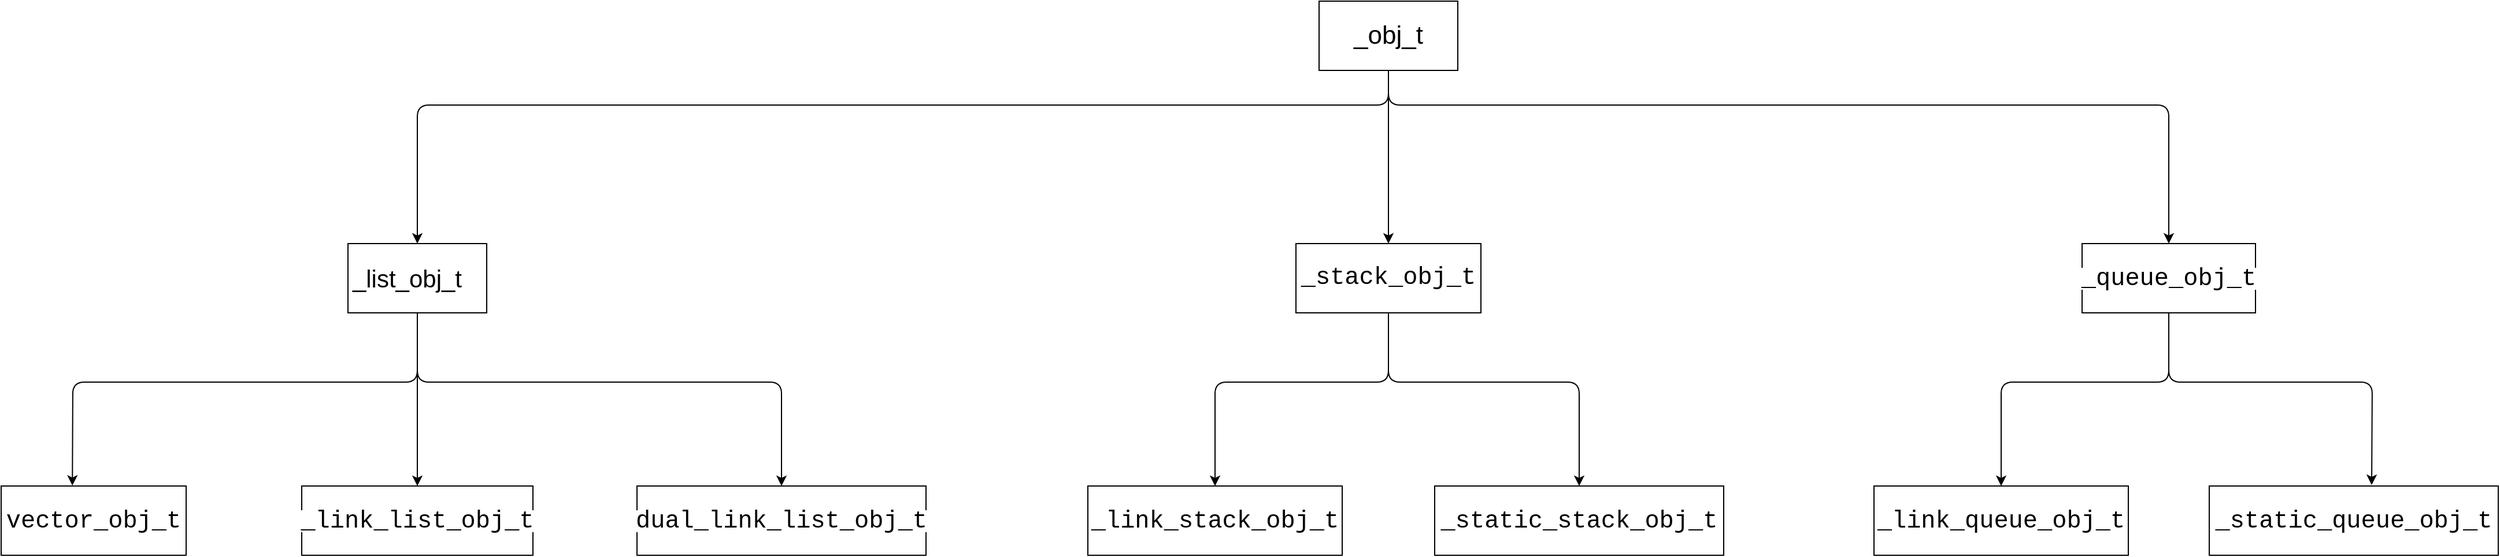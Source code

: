 <mxfile>
    <diagram id="buul0vmeyQdewZTMQNOj" name="第 1 页">
        <mxGraphModel dx="3300" dy="1150" grid="1" gridSize="10" guides="1" tooltips="1" connect="1" arrows="1" fold="1" page="1" pageScale="1" pageWidth="827" pageHeight="1169" math="0" shadow="0">
            <root>
                <mxCell id="0"/>
                <mxCell id="1" parent="0"/>
                <mxCell id="15" style="edgeStyle=none;html=1;exitX=0.5;exitY=1;exitDx=0;exitDy=0;entryX=0.5;entryY=0;entryDx=0;entryDy=0;fontSize=21;fontColor=#000000;" edge="1" parent="1" source="2" target="4">
                    <mxGeometry relative="1" as="geometry"/>
                </mxCell>
                <mxCell id="18" style="edgeStyle=none;html=1;exitX=0.5;exitY=1;exitDx=0;exitDy=0;entryX=0.5;entryY=0;entryDx=0;entryDy=0;fontSize=21;fontColor=#000000;" edge="1" parent="1" source="2" target="3">
                    <mxGeometry relative="1" as="geometry">
                        <Array as="points">
                            <mxPoint x="440" y="120"/>
                            <mxPoint x="-400" y="120"/>
                        </Array>
                    </mxGeometry>
                </mxCell>
                <mxCell id="22" style="edgeStyle=none;html=1;exitX=0.5;exitY=1;exitDx=0;exitDy=0;entryX=0.5;entryY=0;entryDx=0;entryDy=0;fontSize=21;fontColor=#000000;" edge="1" parent="1" source="2" target="5">
                    <mxGeometry relative="1" as="geometry">
                        <Array as="points">
                            <mxPoint x="440" y="120"/>
                            <mxPoint x="1115" y="120"/>
                        </Array>
                    </mxGeometry>
                </mxCell>
                <mxCell id="2" value="&lt;span style=&quot;font-size: 22px&quot;&gt;_obj_t&lt;/span&gt;" style="whiteSpace=wrap;html=1;" vertex="1" parent="1">
                    <mxGeometry x="380" y="30" width="120" height="60" as="geometry"/>
                </mxCell>
                <mxCell id="19" style="edgeStyle=none;html=1;exitX=0.5;exitY=1;exitDx=0;exitDy=0;entryX=0.5;entryY=0;entryDx=0;entryDy=0;fontSize=21;fontColor=#000000;" edge="1" parent="1" source="3" target="7">
                    <mxGeometry relative="1" as="geometry"/>
                </mxCell>
                <mxCell id="20" style="edgeStyle=none;html=1;exitX=0.5;exitY=1;exitDx=0;exitDy=0;entryX=0.5;entryY=0;entryDx=0;entryDy=0;fontSize=21;fontColor=#000000;" edge="1" parent="1" source="3" target="8">
                    <mxGeometry relative="1" as="geometry">
                        <Array as="points">
                            <mxPoint x="-400" y="360"/>
                            <mxPoint x="-85" y="360"/>
                        </Array>
                    </mxGeometry>
                </mxCell>
                <mxCell id="21" style="edgeStyle=none;html=1;exitX=0.5;exitY=1;exitDx=0;exitDy=0;entryX=0.385;entryY=-0.006;entryDx=0;entryDy=0;entryPerimeter=0;fontSize=21;fontColor=#000000;" edge="1" parent="1" source="3" target="6">
                    <mxGeometry relative="1" as="geometry">
                        <Array as="points">
                            <mxPoint x="-400" y="360"/>
                            <mxPoint x="-698" y="360"/>
                        </Array>
                    </mxGeometry>
                </mxCell>
                <mxCell id="3" value="&lt;span style=&quot;font-size: 21px&quot;&gt;_list_obj_t&amp;nbsp; &amp;nbsp;&lt;/span&gt;" style="whiteSpace=wrap;html=1;" vertex="1" parent="1">
                    <mxGeometry x="-460" y="240" width="120" height="60" as="geometry"/>
                </mxCell>
                <mxCell id="16" style="edgeStyle=none;html=1;exitX=0.5;exitY=1;exitDx=0;exitDy=0;entryX=0.5;entryY=0;entryDx=0;entryDy=0;fontSize=21;fontColor=#000000;" edge="1" parent="1" source="4" target="9">
                    <mxGeometry relative="1" as="geometry">
                        <Array as="points">
                            <mxPoint x="440" y="360"/>
                            <mxPoint x="290" y="360"/>
                        </Array>
                    </mxGeometry>
                </mxCell>
                <mxCell id="17" style="edgeStyle=none;html=1;exitX=0.5;exitY=1;exitDx=0;exitDy=0;entryX=0.5;entryY=0;entryDx=0;entryDy=0;fontSize=21;fontColor=#000000;" edge="1" parent="1" source="4" target="12">
                    <mxGeometry relative="1" as="geometry">
                        <Array as="points">
                            <mxPoint x="440" y="360"/>
                            <mxPoint x="605" y="360"/>
                        </Array>
                    </mxGeometry>
                </mxCell>
                <mxCell id="4" value="&lt;div style=&quot;background-color: rgb(255 , 255 , 255) ; font-family: &amp;#34;consolas&amp;#34; , &amp;#34;courier new&amp;#34; , monospace ; line-height: 19px&quot;&gt;&lt;font style=&quot;font-size: 21px&quot;&gt;_stack_obj_t&lt;/font&gt;&lt;/div&gt;" style="whiteSpace=wrap;html=1;" vertex="1" parent="1">
                    <mxGeometry x="360" y="240" width="160" height="60" as="geometry"/>
                </mxCell>
                <mxCell id="23" style="edgeStyle=none;html=1;exitX=0.5;exitY=1;exitDx=0;exitDy=0;entryX=0.5;entryY=0;entryDx=0;entryDy=0;fontSize=21;fontColor=#000000;" edge="1" parent="1" source="5" target="13">
                    <mxGeometry relative="1" as="geometry">
                        <Array as="points">
                            <mxPoint x="1115" y="360"/>
                            <mxPoint x="970" y="360"/>
                        </Array>
                    </mxGeometry>
                </mxCell>
                <mxCell id="24" style="edgeStyle=none;html=1;exitX=0.5;exitY=1;exitDx=0;exitDy=0;entryX=0.562;entryY=-0.015;entryDx=0;entryDy=0;entryPerimeter=0;fontSize=21;fontColor=#000000;" edge="1" parent="1" source="5" target="14">
                    <mxGeometry relative="1" as="geometry">
                        <Array as="points">
                            <mxPoint x="1115" y="360"/>
                            <mxPoint x="1291" y="360"/>
                        </Array>
                    </mxGeometry>
                </mxCell>
                <mxCell id="5" value="&lt;div style=&quot;background-color: rgb(255 , 255 , 255) ; font-family: &amp;#34;consolas&amp;#34; , &amp;#34;courier new&amp;#34; , monospace ; line-height: 19px&quot;&gt;&lt;font style=&quot;font-size: 21px&quot;&gt;_queue_obj_t&lt;/font&gt;&lt;/div&gt;" style="whiteSpace=wrap;html=1;fontSize=21;fontColor=#000000;" vertex="1" parent="1">
                    <mxGeometry x="1040" y="240" width="150" height="60" as="geometry"/>
                </mxCell>
                <mxCell id="6" value="&lt;div style=&quot;background-color: rgb(255 , 255 , 255) ; font-family: &amp;#34;consolas&amp;#34; , &amp;#34;courier new&amp;#34; , monospace ; line-height: 19px&quot;&gt;&lt;font style=&quot;font-size: 21px&quot;&gt;vector_obj_t&lt;/font&gt;&lt;/div&gt;" style="whiteSpace=wrap;html=1;fontSize=21;fontColor=#000000;" vertex="1" parent="1">
                    <mxGeometry x="-760" y="450" width="160" height="60" as="geometry"/>
                </mxCell>
                <mxCell id="7" value="&lt;div style=&quot;background-color: rgb(255 , 255 , 255) ; font-family: &amp;#34;consolas&amp;#34; , &amp;#34;courier new&amp;#34; , monospace ; line-height: 19px&quot;&gt;&lt;font style=&quot;font-size: 21px&quot;&gt;_link_list_obj_t&lt;/font&gt;&lt;/div&gt;" style="whiteSpace=wrap;html=1;fontSize=21;fontColor=#000000;" vertex="1" parent="1">
                    <mxGeometry x="-500" y="450" width="200" height="60" as="geometry"/>
                </mxCell>
                <mxCell id="8" value="&lt;div style=&quot;background-color: rgb(255 , 255 , 255) ; font-family: &amp;#34;consolas&amp;#34; , &amp;#34;courier new&amp;#34; , monospace ; line-height: 19px&quot;&gt;&lt;font style=&quot;font-size: 21px&quot;&gt;dual_link_list_obj_t&lt;/font&gt;&lt;/div&gt;" style="whiteSpace=wrap;html=1;fontSize=21;fontColor=#000000;" vertex="1" parent="1">
                    <mxGeometry x="-210" y="450" width="250" height="60" as="geometry"/>
                </mxCell>
                <mxCell id="9" value="&lt;div style=&quot;background-color: rgb(255 , 255 , 255) ; font-family: &amp;#34;consolas&amp;#34; , &amp;#34;courier new&amp;#34; , monospace ; line-height: 19px&quot;&gt;&lt;font style=&quot;font-size: 21px&quot;&gt;_link_stack_obj_t&lt;/font&gt;&lt;/div&gt;" style="whiteSpace=wrap;html=1;fontSize=21;fontColor=#000000;strokeColor=#000000;" vertex="1" parent="1">
                    <mxGeometry x="180" y="450" width="220" height="60" as="geometry"/>
                </mxCell>
                <mxCell id="12" value="&lt;div style=&quot;background-color: rgb(255 , 255 , 255) ; font-family: &amp;#34;consolas&amp;#34; , &amp;#34;courier new&amp;#34; , monospace ; line-height: 19px&quot;&gt;&lt;font style=&quot;font-size: 21px&quot;&gt;_static_stack_obj_t&lt;/font&gt;&lt;/div&gt;" style="whiteSpace=wrap;html=1;fontSize=21;fontColor=#000000;" vertex="1" parent="1">
                    <mxGeometry x="480" y="450" width="250" height="60" as="geometry"/>
                </mxCell>
                <mxCell id="13" value="&lt;div style=&quot;background-color: rgb(255 , 255 , 255) ; font-family: &amp;#34;consolas&amp;#34; , &amp;#34;courier new&amp;#34; , monospace ; line-height: 19px&quot;&gt;&lt;font style=&quot;font-size: 21px&quot;&gt;_link_queue_obj_t&lt;/font&gt;&lt;/div&gt;" style="whiteSpace=wrap;html=1;fontSize=21;fontColor=#000000;strokeColor=#000000;" vertex="1" parent="1">
                    <mxGeometry x="860" y="450" width="220" height="60" as="geometry"/>
                </mxCell>
                <mxCell id="14" value="&lt;div style=&quot;background-color: rgb(255 , 255 , 255) ; font-family: &amp;#34;consolas&amp;#34; , &amp;#34;courier new&amp;#34; , monospace ; line-height: 19px&quot;&gt;&lt;font style=&quot;font-size: 21px&quot;&gt;_static_queue_obj_t&lt;/font&gt;&lt;/div&gt;" style="whiteSpace=wrap;html=1;fontSize=21;fontColor=#000000;" vertex="1" parent="1">
                    <mxGeometry x="1150" y="450" width="250" height="60" as="geometry"/>
                </mxCell>
            </root>
        </mxGraphModel>
    </diagram>
</mxfile>